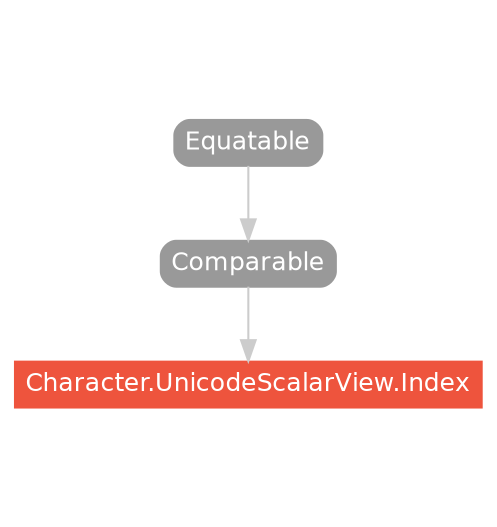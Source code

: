 strict digraph "Character.UnicodeScalarView.Index - Type Hierarchy - SwiftDoc.org" {
    pad="0.1,0.8"
    node [shape=box, style="filled,rounded", color="#999999", fillcolor="#999999", fontcolor=white, fontname=Helvetica, fontnames="Helvetica,sansserif", fontsize=12, margin="0.07,0.05", height="0.3"]
    edge [color="#cccccc"]
    "Character.UnicodeScalarView.Index" [URL="/type/Character.UnicodeScalarView.Index/", style="filled", fillcolor="#ee543d", color="#ee543d"]
    "Comparable" [URL="/protocol/Comparable/hierarchy/"]
    "Equatable" [URL="/protocol/Equatable/hierarchy/"]    "Comparable" -> "Character.UnicodeScalarView.Index"
    "Equatable" -> "Comparable"
    subgraph Types {
        rank = max; "Character.UnicodeScalarView.Index";
    }
}
